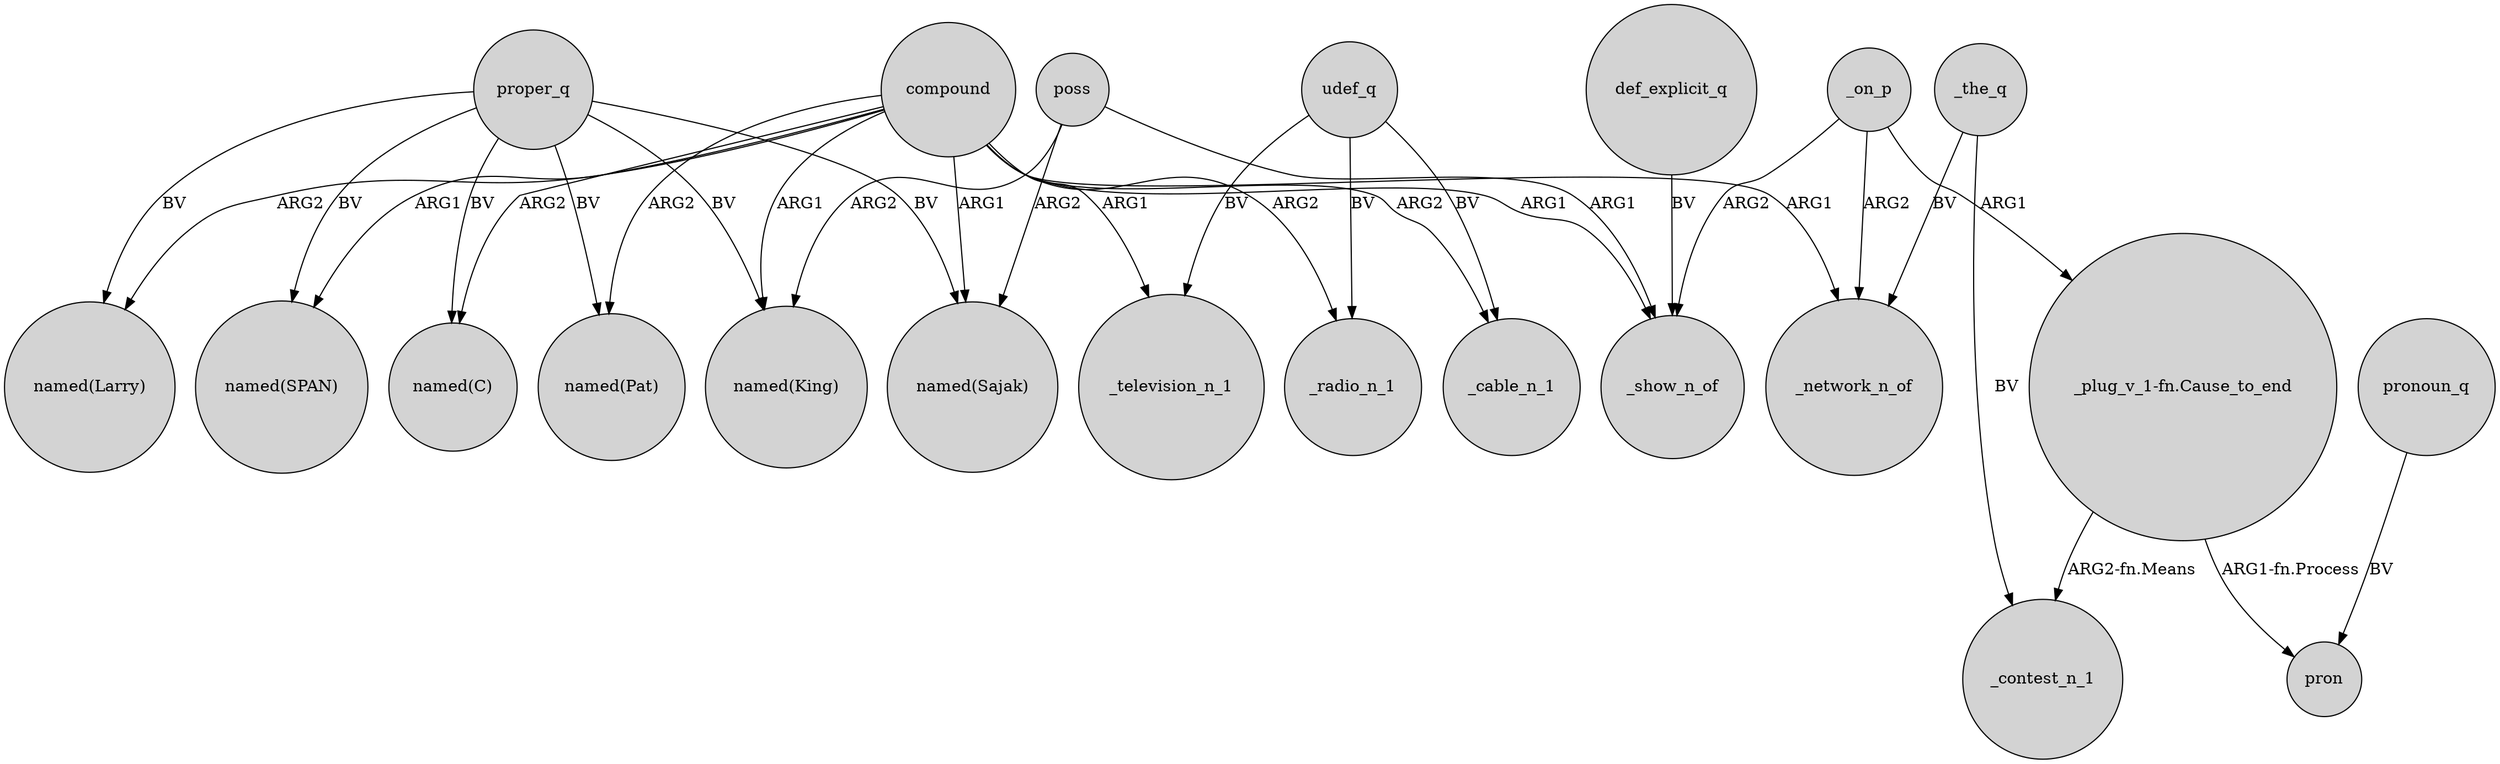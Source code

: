 digraph {
	node [shape=circle style=filled]
	compound -> "named(SPAN)" [label=ARG1]
	proper_q -> "named(C)" [label=BV]
	compound -> _show_n_of [label=ARG1]
	compound -> "named(C)" [label=ARG2]
	udef_q -> _television_n_1 [label=BV]
	"_plug_v_1-fn.Cause_to_end" -> _contest_n_1 [label="ARG2-fn.Means"]
	poss -> "named(King)" [label=ARG2]
	_the_q -> _network_n_of [label=BV]
	proper_q -> "named(Sajak)" [label=BV]
	compound -> "named(Pat)" [label=ARG2]
	compound -> _cable_n_1 [label=ARG2]
	_on_p -> _show_n_of [label=ARG2]
	"_plug_v_1-fn.Cause_to_end" -> pron [label="ARG1-fn.Process"]
	proper_q -> "named(SPAN)" [label=BV]
	pronoun_q -> pron [label=BV]
	_the_q -> _contest_n_1 [label=BV]
	compound -> _network_n_of [label=ARG1]
	def_explicit_q -> _show_n_of [label=BV]
	compound -> "named(King)" [label=ARG1]
	compound -> "named(Larry)" [label=ARG2]
	udef_q -> _radio_n_1 [label=BV]
	proper_q -> "named(Larry)" [label=BV]
	proper_q -> "named(King)" [label=BV]
	poss -> _show_n_of [label=ARG1]
	_on_p -> "_plug_v_1-fn.Cause_to_end" [label=ARG1]
	compound -> _radio_n_1 [label=ARG2]
	udef_q -> _cable_n_1 [label=BV]
	proper_q -> "named(Pat)" [label=BV]
	compound -> "named(Sajak)" [label=ARG1]
	_on_p -> _network_n_of [label=ARG2]
	poss -> "named(Sajak)" [label=ARG2]
	compound -> _television_n_1 [label=ARG1]
}
